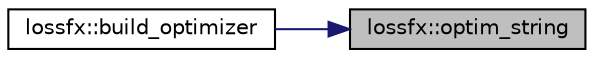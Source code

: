digraph "lossfx::optim_string"
{
 // INTERACTIVE_SVG=YES
 // LATEX_PDF_SIZE
  edge [fontname="Helvetica",fontsize="10",labelfontname="Helvetica",labelfontsize="10"];
  node [fontname="Helvetica",fontsize="10",shape=record];
  rankdir="RL";
  Node1 [label="lossfx::optim_string",height=0.2,width=0.4,color="black", fillcolor="grey75", style="filled", fontcolor="black",tooltip=" "];
  Node1 -> Node2 [dir="back",color="midnightblue",fontsize="10",style="solid",fontname="Helvetica"];
  Node2 [label="lossfx::build_optimizer",height=0.2,width=0.4,color="black", fillcolor="white", style="filled",URL="$classlossfx.html#a88bfc205a07cf9057bfd9f71dbd25638",tooltip=" "];
}
